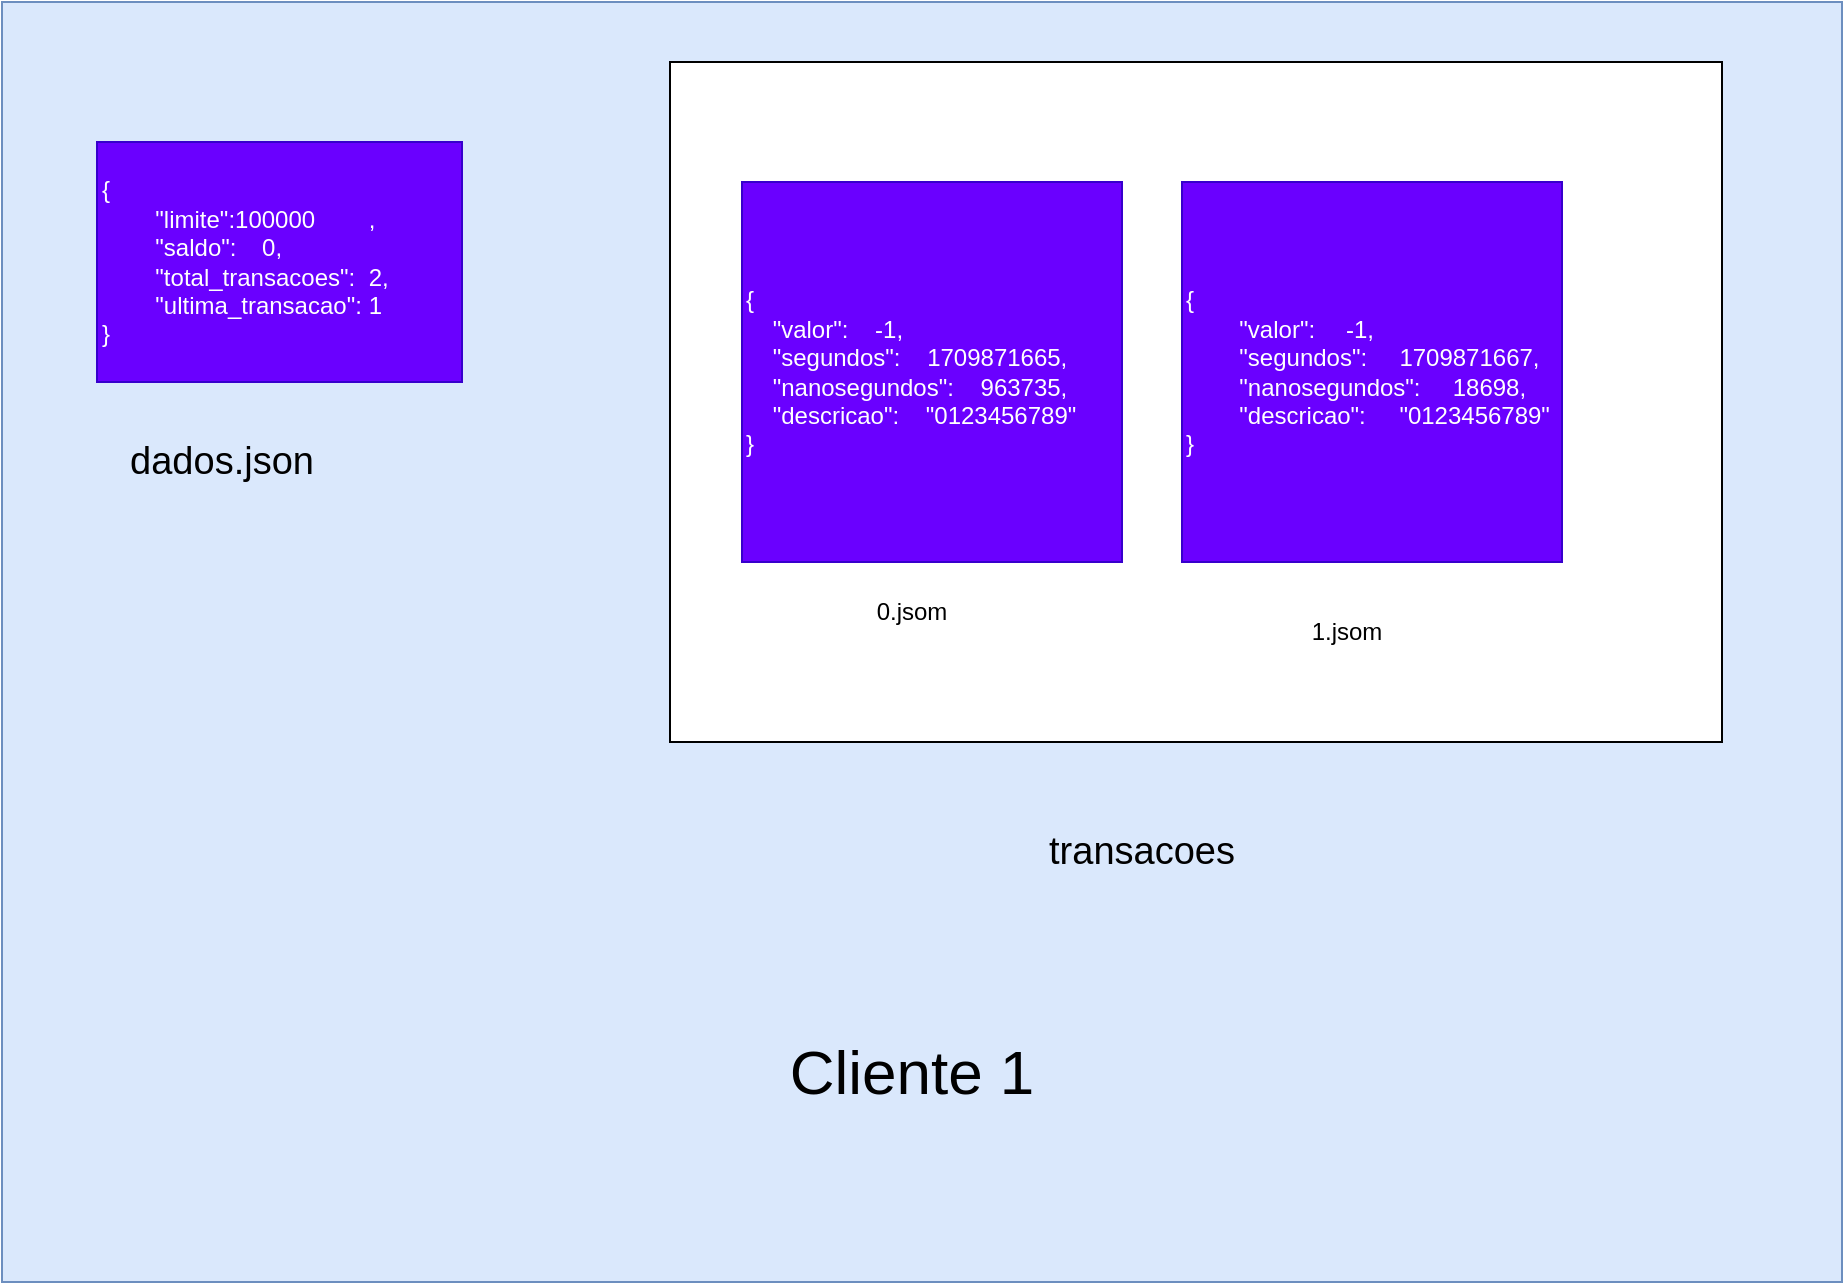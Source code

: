 <mxfile version="24.0.2" type="device">
  <diagram name="Página-1" id="LVutkmW8EPBr0_7JQbk7">
    <mxGraphModel dx="1571" dy="767" grid="1" gridSize="10" guides="1" tooltips="1" connect="1" arrows="1" fold="1" page="1" pageScale="1" pageWidth="827" pageHeight="1169" math="0" shadow="0">
      <root>
        <mxCell id="0" />
        <mxCell id="1" parent="0" />
        <mxCell id="eYTk8Xob9PTA3oFa5-Jm-1" value="" style="rounded=0;whiteSpace=wrap;html=1;fillColor=#dae8fc;strokeColor=#6c8ebf;" vertex="1" parent="1">
          <mxGeometry x="80" y="170" width="920" height="640" as="geometry" />
        </mxCell>
        <mxCell id="eYTk8Xob9PTA3oFa5-Jm-2" value="&lt;font style=&quot;font-size: 31px;&quot;&gt;Cliente 1&lt;/font&gt;" style="text;html=1;align=center;verticalAlign=middle;whiteSpace=wrap;rounded=0;" vertex="1" parent="1">
          <mxGeometry x="470" y="690" width="130" height="30" as="geometry" />
        </mxCell>
        <mxCell id="eYTk8Xob9PTA3oFa5-Jm-3" value="&lt;font style=&quot;font-size: 19px;&quot;&gt;dados.json&lt;/font&gt;" style="text;html=1;align=center;verticalAlign=middle;whiteSpace=wrap;rounded=0;" vertex="1" parent="1">
          <mxGeometry x="160" y="385" width="60" height="30" as="geometry" />
        </mxCell>
        <mxCell id="eYTk8Xob9PTA3oFa5-Jm-4" value="&lt;font style=&quot;font-size: 19px;&quot;&gt;transacoes&lt;/font&gt;" style="text;html=1;align=center;verticalAlign=middle;whiteSpace=wrap;rounded=0;" vertex="1" parent="1">
          <mxGeometry x="620" y="580" width="60" height="30" as="geometry" />
        </mxCell>
        <mxCell id="eYTk8Xob9PTA3oFa5-Jm-6" value="" style="rounded=0;whiteSpace=wrap;html=1;" vertex="1" parent="1">
          <mxGeometry x="414" y="200" width="526" height="340" as="geometry" />
        </mxCell>
        <mxCell id="eYTk8Xob9PTA3oFa5-Jm-5" value="&lt;div&gt;{&lt;/div&gt;&lt;div&gt;&lt;span style=&quot;white-space: normal;&quot;&gt;&lt;span style=&quot;white-space:pre&quot;&gt;&#x9;&lt;/span&gt;&quot;limite&quot;:&lt;/span&gt;&lt;span style=&quot;background-color: initial;&quot;&gt;100000&lt;/span&gt;&lt;span style=&quot;background-color: initial; white-space: pre;&quot;&gt;&#x9;&lt;/span&gt;&lt;span style=&quot;background-color: initial;&quot;&gt;,&lt;/span&gt;&lt;/div&gt;&lt;div&gt;&lt;span style=&quot;white-space: normal;&quot;&gt;&lt;span style=&quot;white-space:pre&quot;&gt;&#x9;&lt;/span&gt;&quot;saldo&quot;:&lt;span style=&quot;white-space:pre&quot;&gt;&#x9;&lt;/span&gt;0,&lt;/span&gt;&lt;/div&gt;&lt;div&gt;&lt;span style=&quot;white-space: normal;&quot;&gt;&lt;span style=&quot;white-space:pre&quot;&gt;&#x9;&lt;/span&gt;&quot;total_transacoes&quot;:&lt;span style=&quot;white-space:pre&quot;&gt;&#x9;&lt;/span&gt;2,&lt;/span&gt;&lt;/div&gt;&lt;div&gt;&lt;span style=&quot;white-space: normal;&quot;&gt;&lt;span style=&quot;white-space:pre&quot;&gt;&#x9;&lt;/span&gt;&quot;ultima_transacao&quot;:&lt;span style=&quot;white-space:pre&quot;&gt;&#x9;&lt;/span&gt;1&lt;/span&gt;&lt;/div&gt;&lt;div style=&quot;&quot;&gt;}&lt;/div&gt;" style="rounded=0;whiteSpace=wrap;html=1;align=left;fillColor=#6a00ff;fontColor=#ffffff;strokeColor=#3700CC;" vertex="1" parent="1">
          <mxGeometry x="127.5" y="240" width="182.5" height="120" as="geometry" />
        </mxCell>
        <mxCell id="eYTk8Xob9PTA3oFa5-Jm-7" value="{&#xa;&amp;nbsp;&amp;nbsp;&amp;nbsp;&amp;nbsp;&quot;valor&quot;:&amp;nbsp;&amp;nbsp;&amp;nbsp;&amp;nbsp;-1,&#xa;&amp;nbsp;&amp;nbsp;&amp;nbsp;&amp;nbsp;&quot;segundos&quot;:&amp;nbsp;&amp;nbsp;&amp;nbsp;&amp;nbsp;1709871665,&#xa;&amp;nbsp;&amp;nbsp;&amp;nbsp;&amp;nbsp;&quot;nanosegundos&quot;:&amp;nbsp;&amp;nbsp;&amp;nbsp;&amp;nbsp;963735,&#xa;&amp;nbsp;&amp;nbsp;&amp;nbsp;&amp;nbsp;&quot;descricao&quot;:&amp;nbsp;&amp;nbsp;&amp;nbsp;&amp;nbsp;&quot;0123456789&quot;&#xa;}" style="whiteSpace=wrap;html=1;aspect=fixed;fillColor=#6a00ff;fontColor=#ffffff;strokeColor=#3700CC;align=left;" vertex="1" parent="1">
          <mxGeometry x="450" y="260" width="190" height="190" as="geometry" />
        </mxCell>
        <mxCell id="eYTk8Xob9PTA3oFa5-Jm-8" value="&lt;div&gt;{&lt;/div&gt;&lt;div&gt;&lt;span style=&quot;white-space: normal;&quot;&gt;&lt;span style=&quot;white-space:pre&quot;&gt;&#x9;&lt;/span&gt;&quot;valor&quot;:&lt;span style=&quot;white-space:pre&quot;&gt;&#x9;&lt;/span&gt;-1,&lt;/span&gt;&lt;/div&gt;&lt;div&gt;&lt;span style=&quot;white-space: normal;&quot;&gt;&lt;span style=&quot;white-space:pre&quot;&gt;&#x9;&lt;/span&gt;&quot;segundos&quot;:&lt;span style=&quot;white-space:pre&quot;&gt;&#x9;&lt;/span&gt;1709871667,&lt;/span&gt;&lt;/div&gt;&lt;div&gt;&lt;span style=&quot;white-space: normal;&quot;&gt;&lt;span style=&quot;white-space:pre&quot;&gt;&#x9;&lt;/span&gt;&quot;nanosegundos&quot;:&lt;span style=&quot;white-space:pre&quot;&gt;&#x9;&lt;/span&gt;18698,&lt;/span&gt;&lt;/div&gt;&lt;div&gt;&lt;span style=&quot;white-space: normal;&quot;&gt;&lt;span style=&quot;white-space:pre&quot;&gt;&#x9;&lt;/span&gt;&quot;descricao&quot;:&lt;span style=&quot;white-space:pre&quot;&gt;&#x9;&lt;/span&gt;&quot;0123456789&quot;&lt;/span&gt;&lt;/div&gt;&lt;div&gt;}&lt;/div&gt;" style="whiteSpace=wrap;html=1;aspect=fixed;fillColor=#6a00ff;fontColor=#ffffff;strokeColor=#3700CC;align=left;" vertex="1" parent="1">
          <mxGeometry x="670" y="260" width="190" height="190" as="geometry" />
        </mxCell>
        <mxCell id="eYTk8Xob9PTA3oFa5-Jm-10" value="0.jsom" style="text;html=1;align=center;verticalAlign=middle;whiteSpace=wrap;rounded=0;" vertex="1" parent="1">
          <mxGeometry x="505" y="450" width="60" height="50" as="geometry" />
        </mxCell>
        <mxCell id="eYTk8Xob9PTA3oFa5-Jm-11" value="1.jsom" style="text;html=1;align=center;verticalAlign=middle;whiteSpace=wrap;rounded=0;" vertex="1" parent="1">
          <mxGeometry x="720" y="460" width="65" height="50" as="geometry" />
        </mxCell>
      </root>
    </mxGraphModel>
  </diagram>
</mxfile>
